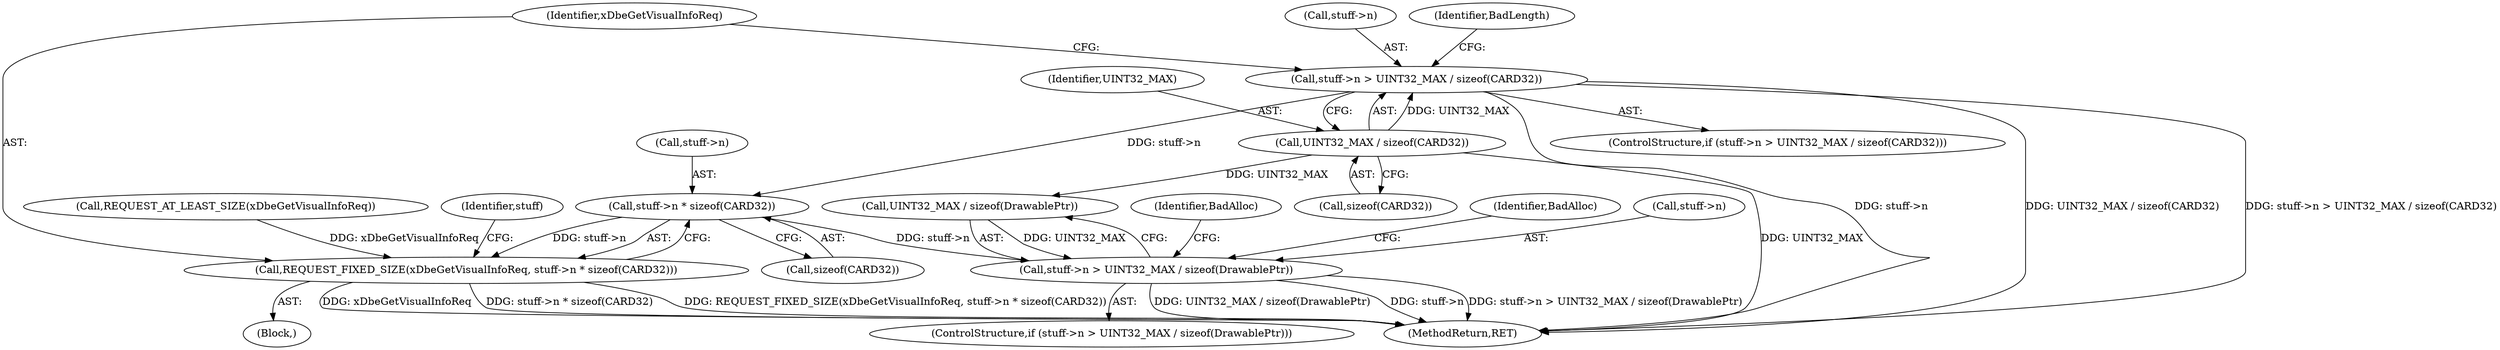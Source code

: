 digraph "0_xserver_4ca68b878e851e2136c234f40a25008297d8d831@API" {
"1000124" [label="(Call,stuff->n > UINT32_MAX / sizeof(CARD32))"];
"1000128" [label="(Call,UINT32_MAX / sizeof(CARD32))"];
"1000136" [label="(Call,stuff->n * sizeof(CARD32))"];
"1000134" [label="(Call,REQUEST_FIXED_SIZE(xDbeGetVisualInfoReq, stuff->n * sizeof(CARD32)))"];
"1000143" [label="(Call,stuff->n > UINT32_MAX / sizeof(DrawablePtr))"];
"1000137" [label="(Call,stuff->n)"];
"1000124" [label="(Call,stuff->n > UINT32_MAX / sizeof(CARD32))"];
"1000121" [label="(Call,REQUEST_AT_LEAST_SIZE(xDbeGetVisualInfoReq))"];
"1000147" [label="(Call,UINT32_MAX / sizeof(DrawablePtr))"];
"1000129" [label="(Identifier,UINT32_MAX)"];
"1000152" [label="(Identifier,BadAlloc)"];
"1000125" [label="(Call,stuff->n)"];
"1000143" [label="(Call,stuff->n > UINT32_MAX / sizeof(DrawablePtr))"];
"1000136" [label="(Call,stuff->n * sizeof(CARD32))"];
"1000104" [label="(Block,)"];
"1000123" [label="(ControlStructure,if (stuff->n > UINT32_MAX / sizeof(CARD32)))"];
"1000128" [label="(Call,UINT32_MAX / sizeof(CARD32))"];
"1000133" [label="(Identifier,BadLength)"];
"1000155" [label="(MethodReturn,RET)"];
"1000134" [label="(Call,REQUEST_FIXED_SIZE(xDbeGetVisualInfoReq, stuff->n * sizeof(CARD32)))"];
"1000145" [label="(Identifier,stuff)"];
"1000140" [label="(Call,sizeof(CARD32))"];
"1000154" [label="(Identifier,BadAlloc)"];
"1000142" [label="(ControlStructure,if (stuff->n > UINT32_MAX / sizeof(DrawablePtr)))"];
"1000135" [label="(Identifier,xDbeGetVisualInfoReq)"];
"1000144" [label="(Call,stuff->n)"];
"1000130" [label="(Call,sizeof(CARD32))"];
"1000124" -> "1000123"  [label="AST: "];
"1000124" -> "1000128"  [label="CFG: "];
"1000125" -> "1000124"  [label="AST: "];
"1000128" -> "1000124"  [label="AST: "];
"1000133" -> "1000124"  [label="CFG: "];
"1000135" -> "1000124"  [label="CFG: "];
"1000124" -> "1000155"  [label="DDG: stuff->n"];
"1000124" -> "1000155"  [label="DDG: UINT32_MAX / sizeof(CARD32)"];
"1000124" -> "1000155"  [label="DDG: stuff->n > UINT32_MAX / sizeof(CARD32)"];
"1000128" -> "1000124"  [label="DDG: UINT32_MAX"];
"1000124" -> "1000136"  [label="DDG: stuff->n"];
"1000128" -> "1000130"  [label="CFG: "];
"1000129" -> "1000128"  [label="AST: "];
"1000130" -> "1000128"  [label="AST: "];
"1000128" -> "1000155"  [label="DDG: UINT32_MAX"];
"1000128" -> "1000147"  [label="DDG: UINT32_MAX"];
"1000136" -> "1000134"  [label="AST: "];
"1000136" -> "1000140"  [label="CFG: "];
"1000137" -> "1000136"  [label="AST: "];
"1000140" -> "1000136"  [label="AST: "];
"1000134" -> "1000136"  [label="CFG: "];
"1000136" -> "1000134"  [label="DDG: stuff->n"];
"1000136" -> "1000143"  [label="DDG: stuff->n"];
"1000134" -> "1000104"  [label="AST: "];
"1000135" -> "1000134"  [label="AST: "];
"1000145" -> "1000134"  [label="CFG: "];
"1000134" -> "1000155"  [label="DDG: REQUEST_FIXED_SIZE(xDbeGetVisualInfoReq, stuff->n * sizeof(CARD32))"];
"1000134" -> "1000155"  [label="DDG: xDbeGetVisualInfoReq"];
"1000134" -> "1000155"  [label="DDG: stuff->n * sizeof(CARD32)"];
"1000121" -> "1000134"  [label="DDG: xDbeGetVisualInfoReq"];
"1000143" -> "1000142"  [label="AST: "];
"1000143" -> "1000147"  [label="CFG: "];
"1000144" -> "1000143"  [label="AST: "];
"1000147" -> "1000143"  [label="AST: "];
"1000152" -> "1000143"  [label="CFG: "];
"1000154" -> "1000143"  [label="CFG: "];
"1000143" -> "1000155"  [label="DDG: stuff->n"];
"1000143" -> "1000155"  [label="DDG: stuff->n > UINT32_MAX / sizeof(DrawablePtr)"];
"1000143" -> "1000155"  [label="DDG: UINT32_MAX / sizeof(DrawablePtr)"];
"1000147" -> "1000143"  [label="DDG: UINT32_MAX"];
}
